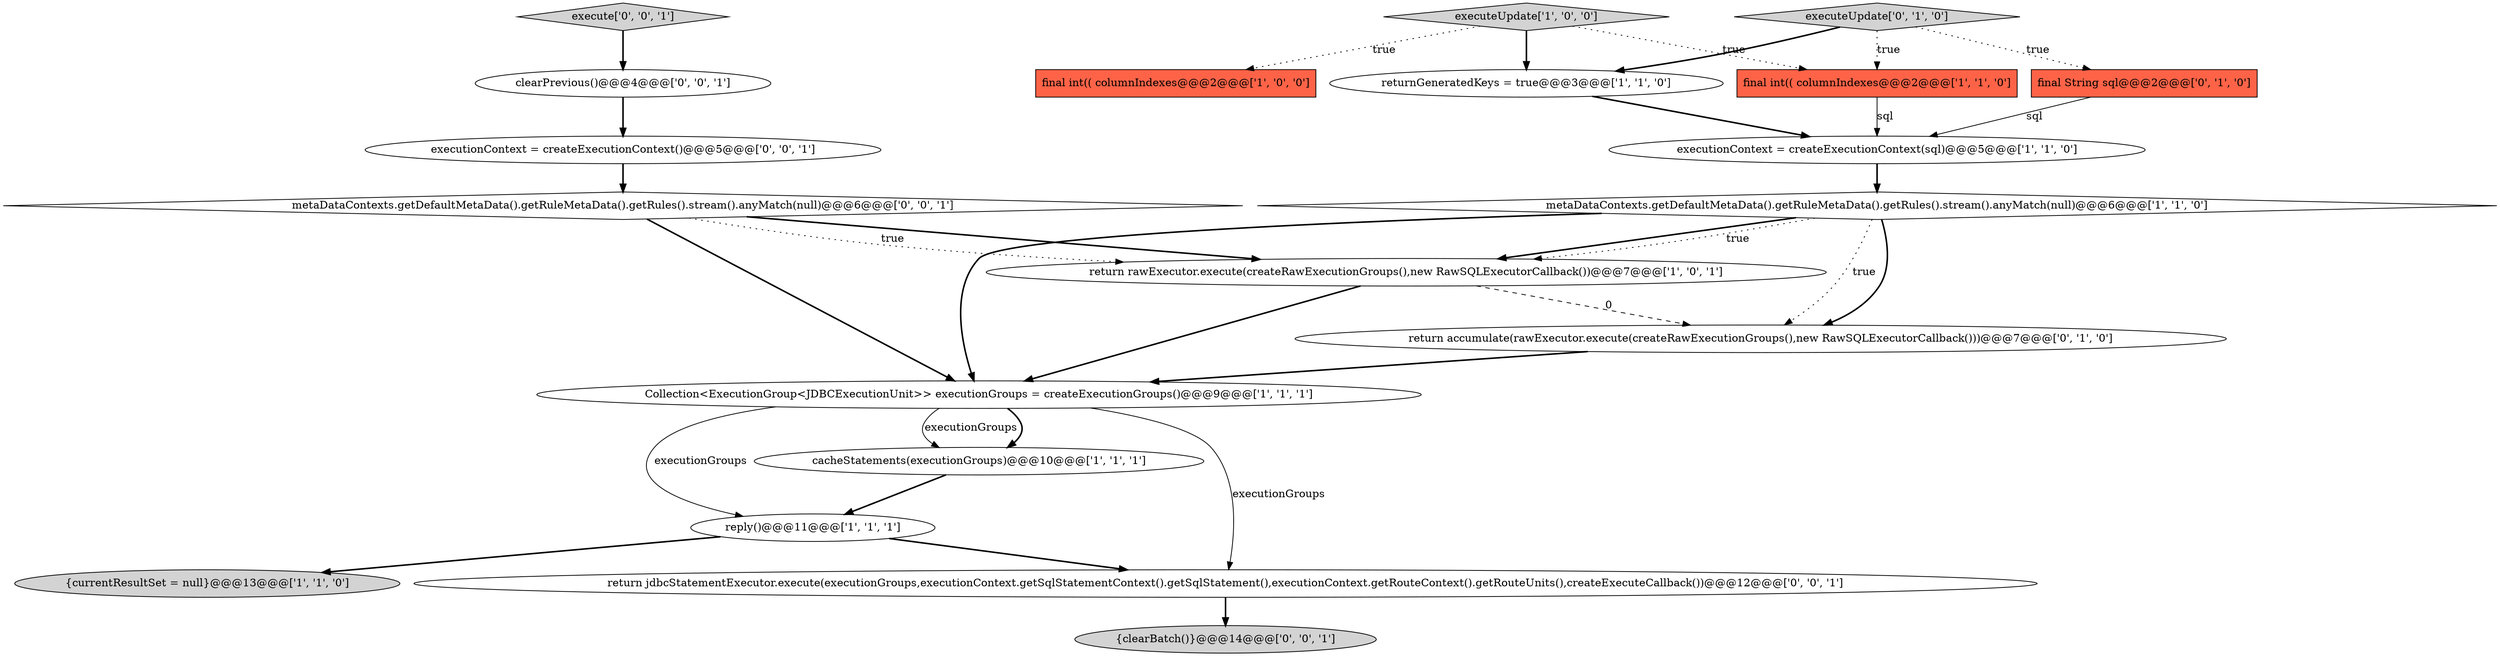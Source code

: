 digraph {
8 [style = filled, label = "final int(( columnIndexes@@@2@@@['1', '0', '0']", fillcolor = tomato, shape = box image = "AAA0AAABBB1BBB"];
16 [style = filled, label = "{clearBatch()}@@@14@@@['0', '0', '1']", fillcolor = lightgray, shape = ellipse image = "AAA0AAABBB3BBB"];
4 [style = filled, label = "Collection<ExecutionGroup<JDBCExecutionUnit>> executionGroups = createExecutionGroups()@@@9@@@['1', '1', '1']", fillcolor = white, shape = ellipse image = "AAA0AAABBB1BBB"];
3 [style = filled, label = "returnGeneratedKeys = true@@@3@@@['1', '1', '0']", fillcolor = white, shape = ellipse image = "AAA0AAABBB1BBB"];
10 [style = filled, label = "final int(( columnIndexes@@@2@@@['1', '1', '0']", fillcolor = tomato, shape = box image = "AAA0AAABBB1BBB"];
12 [style = filled, label = "final String sql@@@2@@@['0', '1', '0']", fillcolor = tomato, shape = box image = "AAA0AAABBB2BBB"];
15 [style = filled, label = "clearPrevious()@@@4@@@['0', '0', '1']", fillcolor = white, shape = ellipse image = "AAA0AAABBB3BBB"];
6 [style = filled, label = "reply()@@@11@@@['1', '1', '1']", fillcolor = white, shape = ellipse image = "AAA0AAABBB1BBB"];
19 [style = filled, label = "executionContext = createExecutionContext()@@@5@@@['0', '0', '1']", fillcolor = white, shape = ellipse image = "AAA0AAABBB3BBB"];
11 [style = filled, label = "executeUpdate['0', '1', '0']", fillcolor = lightgray, shape = diamond image = "AAA0AAABBB2BBB"];
0 [style = filled, label = "executionContext = createExecutionContext(sql)@@@5@@@['1', '1', '0']", fillcolor = white, shape = ellipse image = "AAA0AAABBB1BBB"];
9 [style = filled, label = "executeUpdate['1', '0', '0']", fillcolor = lightgray, shape = diamond image = "AAA0AAABBB1BBB"];
18 [style = filled, label = "metaDataContexts.getDefaultMetaData().getRuleMetaData().getRules().stream().anyMatch(null)@@@6@@@['0', '0', '1']", fillcolor = white, shape = diamond image = "AAA0AAABBB3BBB"];
1 [style = filled, label = "return rawExecutor.execute(createRawExecutionGroups(),new RawSQLExecutorCallback())@@@7@@@['1', '0', '1']", fillcolor = white, shape = ellipse image = "AAA0AAABBB1BBB"];
2 [style = filled, label = "{currentResultSet = null}@@@13@@@['1', '1', '0']", fillcolor = lightgray, shape = ellipse image = "AAA0AAABBB1BBB"];
17 [style = filled, label = "execute['0', '0', '1']", fillcolor = lightgray, shape = diamond image = "AAA0AAABBB3BBB"];
14 [style = filled, label = "return jdbcStatementExecutor.execute(executionGroups,executionContext.getSqlStatementContext().getSqlStatement(),executionContext.getRouteContext().getRouteUnits(),createExecuteCallback())@@@12@@@['0', '0', '1']", fillcolor = white, shape = ellipse image = "AAA0AAABBB3BBB"];
5 [style = filled, label = "metaDataContexts.getDefaultMetaData().getRuleMetaData().getRules().stream().anyMatch(null)@@@6@@@['1', '1', '0']", fillcolor = white, shape = diamond image = "AAA0AAABBB1BBB"];
13 [style = filled, label = "return accumulate(rawExecutor.execute(createRawExecutionGroups(),new RawSQLExecutorCallback()))@@@7@@@['0', '1', '0']", fillcolor = white, shape = ellipse image = "AAA1AAABBB2BBB"];
7 [style = filled, label = "cacheStatements(executionGroups)@@@10@@@['1', '1', '1']", fillcolor = white, shape = ellipse image = "AAA0AAABBB1BBB"];
11->3 [style = bold, label=""];
12->0 [style = solid, label="sql"];
9->8 [style = dotted, label="true"];
4->7 [style = bold, label=""];
18->1 [style = dotted, label="true"];
4->7 [style = solid, label="executionGroups"];
13->4 [style = bold, label=""];
14->16 [style = bold, label=""];
11->10 [style = dotted, label="true"];
11->12 [style = dotted, label="true"];
5->1 [style = bold, label=""];
9->3 [style = bold, label=""];
7->6 [style = bold, label=""];
5->13 [style = dotted, label="true"];
15->19 [style = bold, label=""];
5->4 [style = bold, label=""];
6->2 [style = bold, label=""];
5->13 [style = bold, label=""];
10->0 [style = solid, label="sql"];
9->10 [style = dotted, label="true"];
1->13 [style = dashed, label="0"];
4->14 [style = solid, label="executionGroups"];
6->14 [style = bold, label=""];
17->15 [style = bold, label=""];
3->0 [style = bold, label=""];
1->4 [style = bold, label=""];
18->1 [style = bold, label=""];
5->1 [style = dotted, label="true"];
0->5 [style = bold, label=""];
19->18 [style = bold, label=""];
4->6 [style = solid, label="executionGroups"];
18->4 [style = bold, label=""];
}
